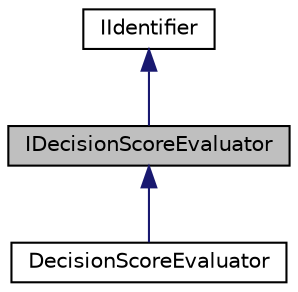 digraph "IDecisionScoreEvaluator"
{
 // LATEX_PDF_SIZE
  edge [fontname="Helvetica",fontsize="10",labelfontname="Helvetica",labelfontsize="10"];
  node [fontname="Helvetica",fontsize="10",shape=record];
  Node1 [label="IDecisionScoreEvaluator",height=0.2,width=0.4,color="black", fillcolor="grey75", style="filled", fontcolor="black",tooltip=" "];
  Node2 -> Node1 [dir="back",color="midnightblue",fontsize="10",style="solid",fontname="Helvetica"];
  Node2 [label="IIdentifier",height=0.2,width=0.4,color="black", fillcolor="white", style="filled",URL="$interface_i_identifier.html",tooltip=" "];
  Node1 -> Node3 [dir="back",color="midnightblue",fontsize="10",style="solid",fontname="Helvetica"];
  Node3 [label="DecisionScoreEvaluator",height=0.2,width=0.4,color="black", fillcolor="white", style="filled",URL="$class_decision_score_evaluator.html",tooltip=" "];
}
